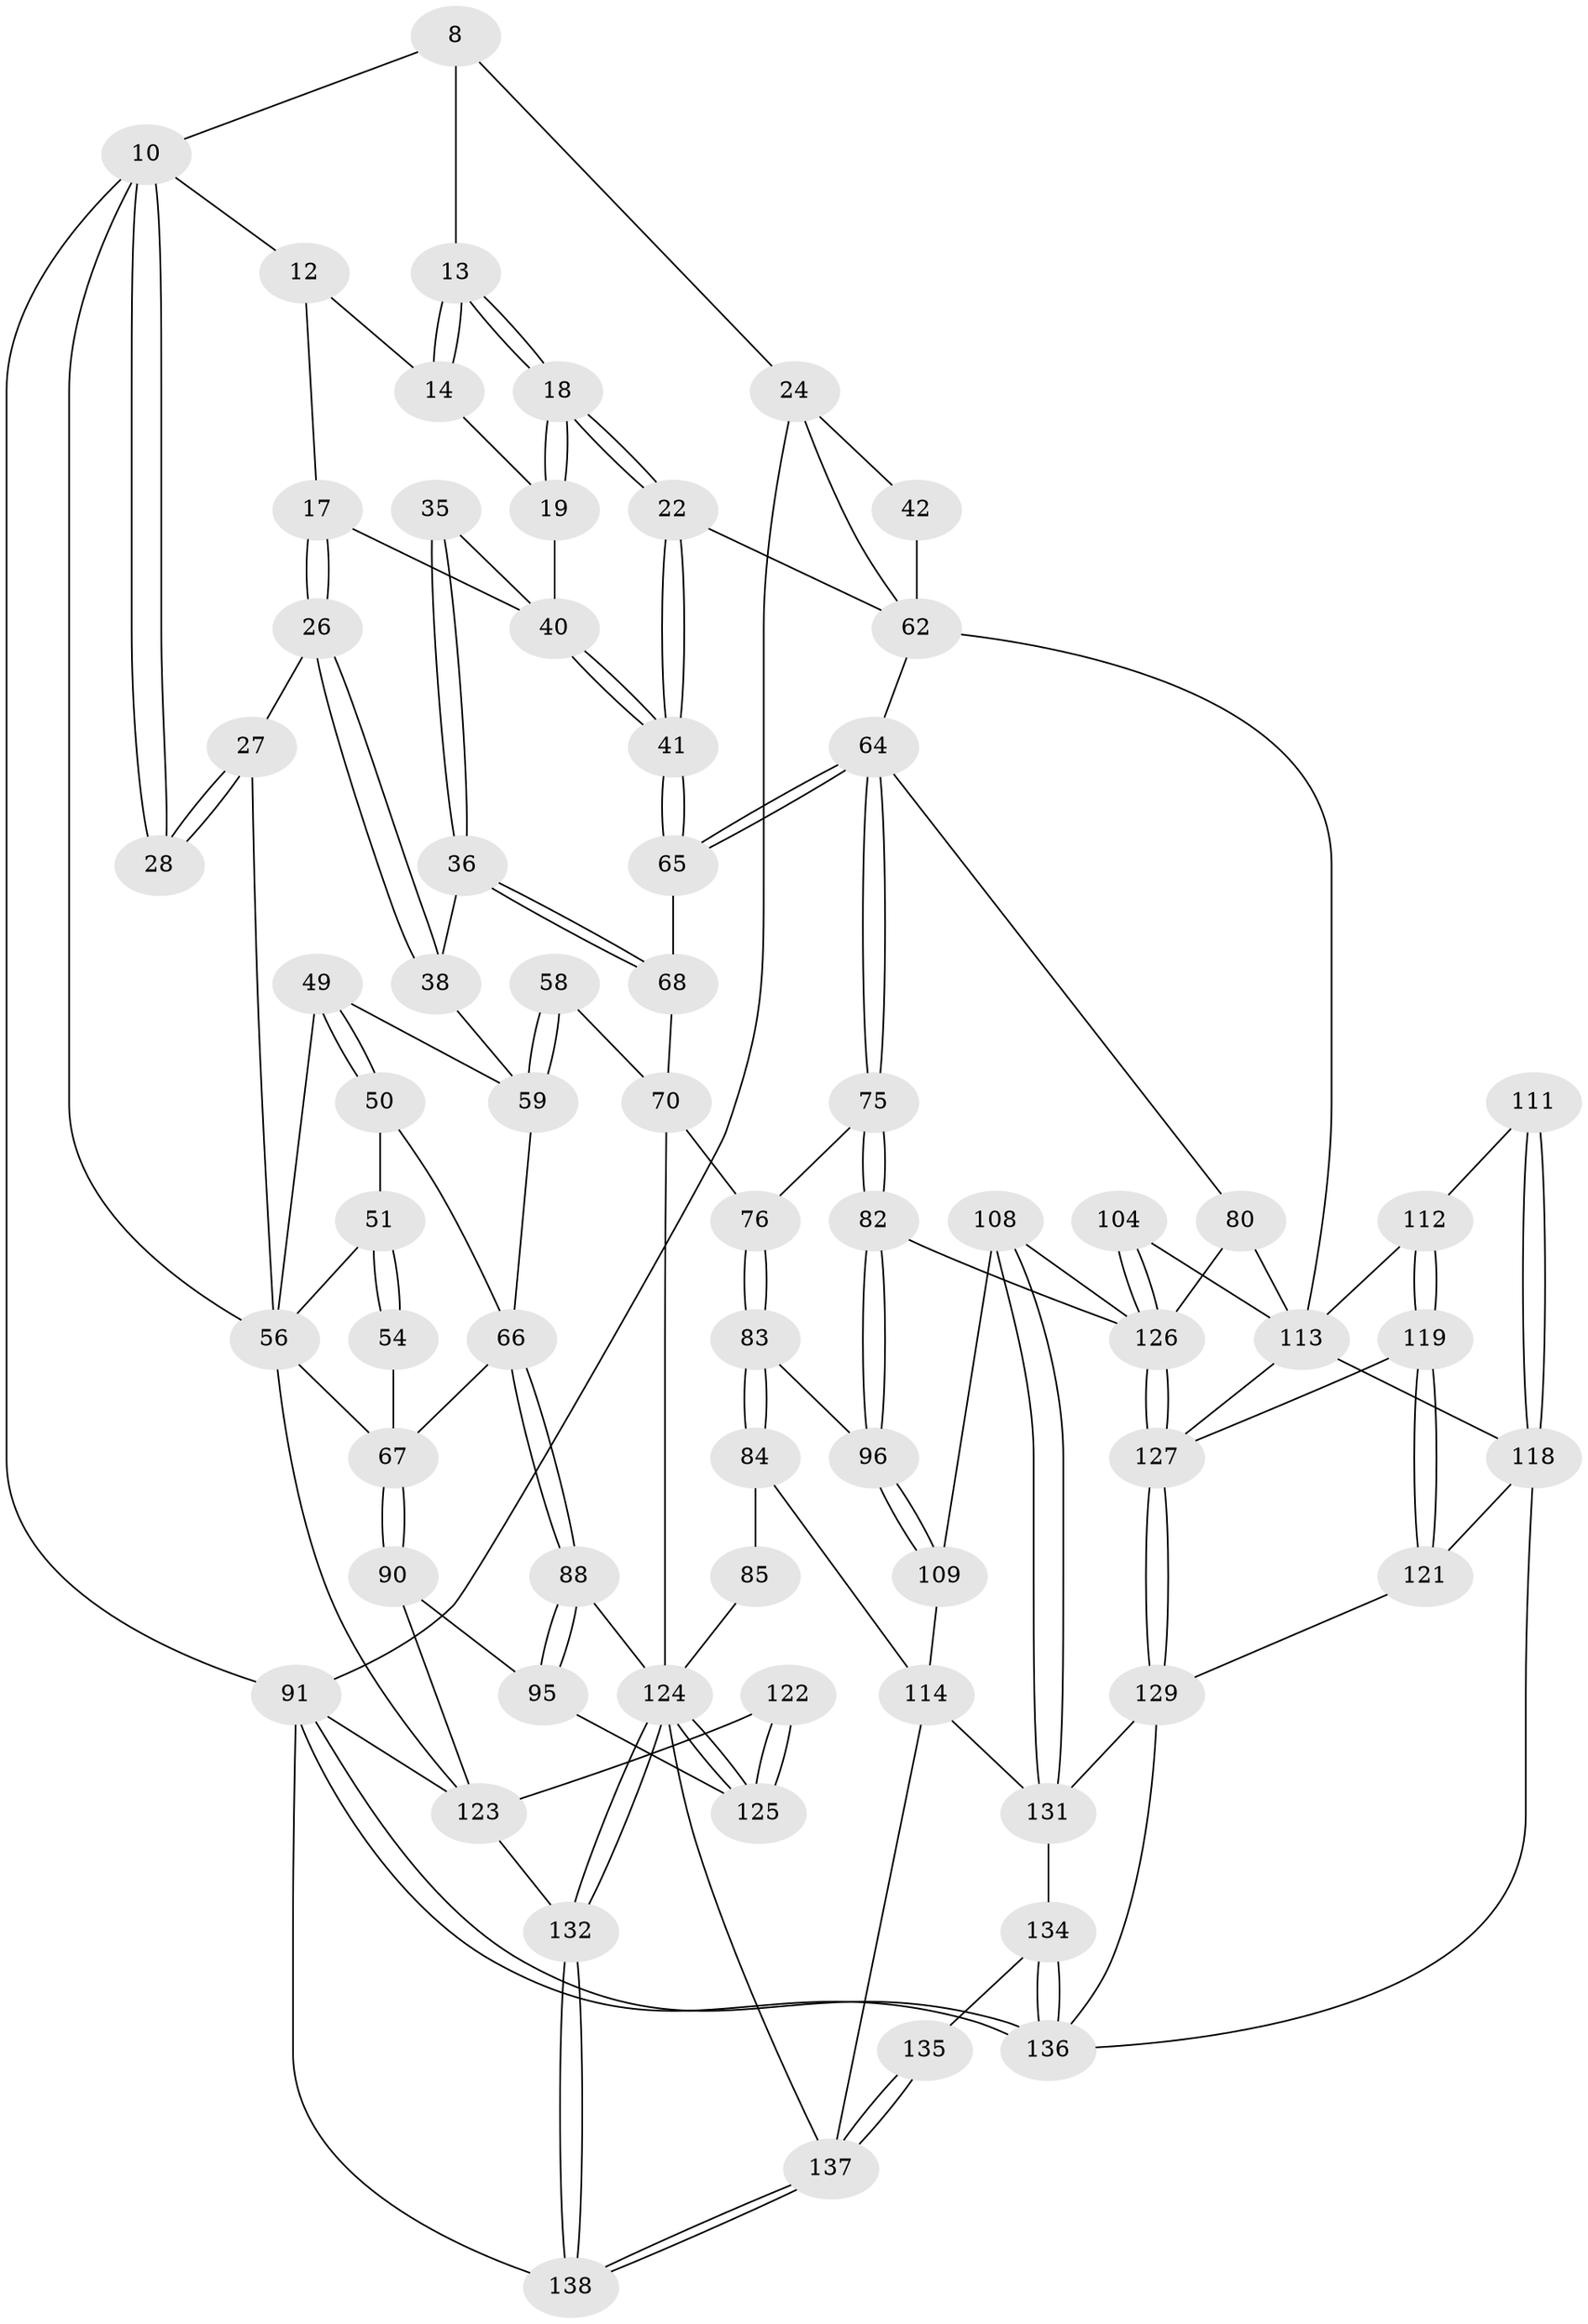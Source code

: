 // original degree distribution, {3: 0.021739130434782608, 6: 0.2246376811594203, 5: 0.5289855072463768, 4: 0.2246376811594203}
// Generated by graph-tools (version 1.1) at 2025/00/03/09/25 05:00:21]
// undirected, 69 vertices, 156 edges
graph export_dot {
graph [start="1"]
  node [color=gray90,style=filled];
  8 [pos="+0.7350878683262927+0.12111645299405316"];
  10 [pos="+0.17913317737153525+0.06963035733274267",super="+5+9"];
  12 [pos="+0.5353275420251282+0",super="+11"];
  13 [pos="+0.6232920654343833+0.1284035681289796"];
  14 [pos="+0.5398302750364667+0"];
  17 [pos="+0.32675604438929995+0.1587913151859811"];
  18 [pos="+0.6204964114568087+0.2642909108136301"];
  19 [pos="+0.5207644374448932+0.23841277860912127",super="+15"];
  22 [pos="+0.6396387218624283+0.28260520148461193"];
  24 [pos="+1+0",super="+23+7"];
  26 [pos="+0.24066547815181175+0.30113620438367955"];
  27 [pos="+0.20469083424449688+0.2941016102596317"];
  28 [pos="+0.19040156028751454+0.2500133413103222"];
  35 [pos="+0.35603437353072226+0.3654379321164881"];
  36 [pos="+0.3550544101452146+0.3666993424129583"];
  38 [pos="+0.24130182277431358+0.3017652081978546",super="+37"];
  40 [pos="+0.46972258821071294+0.34320984881485045",super="+39+34"];
  41 [pos="+0.5331903551782176+0.40442892616194526"];
  42 [pos="+0.8920996852255201+0.2977575027767011",super="+25"];
  49 [pos="+0.16219725943869623+0.3622317609064757"];
  50 [pos="+0.14680187125948135+0.3925365352744741"];
  51 [pos="+0.10074135677856143+0.39661537509501293",super="+48"];
  54 [pos="+0.0467141092410443+0.4119240189591444"];
  56 [pos="+0+0.4611126050837211",super="+29+31+33"];
  58 [pos="+0.20520665522562503+0.4876458459394432"];
  59 [pos="+0.1929091874883713+0.4939256742296057",super="+53+52+57"];
  62 [pos="+0.774028837739471+0.4427835608009511",super="+43+44+20+61"];
  64 [pos="+0.5368228352246339+0.44518010663133656",super="+63"];
  65 [pos="+0.5310936866103896+0.41677276503373967"];
  66 [pos="+0.18135880730681586+0.5113154414116483",super="+60"];
  67 [pos="+0.05040804213363052+0.49713796042530184",super="+55"];
  68 [pos="+0.36482329545531633+0.4140736772301088"];
  70 [pos="+0.30534025252226227+0.47124545342159185",super="+69"];
  75 [pos="+0.5138468686688001+0.528278502369716"];
  76 [pos="+0.41647331591542924+0.5219185381269608"];
  80 [pos="+0.6456210831976611+0.5675277076363916",super="+74"];
  82 [pos="+0.5532998395278931+0.5776690494962194"];
  83 [pos="+0.3632612966466028+0.602892886063716"];
  84 [pos="+0.3462690459472601+0.6235350022891484"];
  85 [pos="+0.3458239434683609+0.6236570987788684"];
  88 [pos="+0.18751616782428732+0.5317738686432282"];
  90 [pos="+0.059775158367486814+0.6634866363035145"];
  91 [pos="+1+1",super="+2+79"];
  95 [pos="+0.08670311855920027+0.6756183934204633"];
  96 [pos="+0.5304865184485427+0.6271134430114872"];
  104 [pos="+0.7085170949027578+0.7547415372437012"];
  108 [pos="+0.5408447264787052+0.743312839780504"];
  109 [pos="+0.4982948731101766+0.7236357589938439"];
  111 [pos="+0.874536221299899+0.6647359565302328"];
  112 [pos="+0.8511889259810059+0.7014796165773823"];
  113 [pos="+0.8332408042141505+0.7135623538442046",super="+103+89+72+71+73"];
  114 [pos="+0.41173407580630283+0.828728867041028",super="+110"];
  118 [pos="+0.9613646421888296+0.8040738166296113",super="+94+106"];
  119 [pos="+0.8579107094914052+0.7689803361971965"];
  121 [pos="+0.93100587898173+0.8243319549529114"];
  122 [pos="+0.09027550929232925+0.7631369887060614"];
  123 [pos="+0.011606091091968349+0.8145945282040857",super="+78"];
  124 [pos="+0.17108180554581393+0.9135312932734916",super="+117+100"];
  125 [pos="+0.15327154696948306+0.86271717871453",super="+98+99"];
  126 [pos="+0.7056962416866974+0.7664570860983503",super="+107+105"];
  127 [pos="+0.7235653216617584+0.8238847396926134",super="+120"];
  129 [pos="+0.7298101590274653+0.9288406414122722",super="+128"];
  131 [pos="+0.5795959935367845+0.8623104071325773",super="+130"];
  132 [pos="+0.16896675333474978+0.9173191934067259"];
  134 [pos="+0.6609337351700816+1"];
  135 [pos="+0.5703267764973843+1"];
  136 [pos="+0.7189932543876787+1",super="+133"];
  137 [pos="+0.23107435199440673+1",super="+116+115"];
  138 [pos="+0.02398924618733261+1"];
  8 -- 13;
  8 -- 10;
  8 -- 24;
  10 -- 28;
  10 -- 28;
  10 -- 12 [weight=2];
  10 -- 91 [weight=2];
  10 -- 56;
  12 -- 14;
  12 -- 17;
  13 -- 14;
  13 -- 14;
  13 -- 18;
  13 -- 18;
  14 -- 19;
  17 -- 26;
  17 -- 26;
  17 -- 40;
  18 -- 19;
  18 -- 19;
  18 -- 22;
  18 -- 22;
  19 -- 40 [weight=2];
  22 -- 41;
  22 -- 41;
  22 -- 62;
  24 -- 91 [weight=2];
  24 -- 62 [weight=2];
  24 -- 42;
  26 -- 27;
  26 -- 38;
  26 -- 38;
  27 -- 28;
  27 -- 28;
  27 -- 56;
  35 -- 36;
  35 -- 36;
  35 -- 40 [weight=2];
  36 -- 68;
  36 -- 68;
  36 -- 38;
  38 -- 59 [weight=2];
  40 -- 41;
  40 -- 41;
  41 -- 65;
  41 -- 65;
  42 -- 62 [weight=3];
  49 -- 50;
  49 -- 50;
  49 -- 56;
  49 -- 59;
  50 -- 51;
  50 -- 66;
  51 -- 54 [weight=2];
  51 -- 54;
  51 -- 56 [weight=2];
  54 -- 67;
  56 -- 67;
  56 -- 123;
  58 -- 59 [weight=2];
  58 -- 59;
  58 -- 70;
  59 -- 66;
  62 -- 64;
  62 -- 113 [weight=3];
  64 -- 65;
  64 -- 65;
  64 -- 75;
  64 -- 75;
  64 -- 80;
  65 -- 68;
  66 -- 67;
  66 -- 88;
  66 -- 88;
  67 -- 90;
  67 -- 90;
  68 -- 70;
  70 -- 76;
  70 -- 124;
  75 -- 76;
  75 -- 82;
  75 -- 82;
  76 -- 83;
  76 -- 83;
  80 -- 126;
  80 -- 113 [weight=2];
  82 -- 96;
  82 -- 96;
  82 -- 126;
  83 -- 84;
  83 -- 84;
  83 -- 96;
  84 -- 85;
  84 -- 114;
  85 -- 124 [weight=2];
  88 -- 95;
  88 -- 95;
  88 -- 124;
  90 -- 95;
  90 -- 123;
  91 -- 136 [weight=2];
  91 -- 136;
  91 -- 138;
  91 -- 123;
  95 -- 125;
  96 -- 109;
  96 -- 109;
  104 -- 126 [weight=2];
  104 -- 126;
  104 -- 113;
  108 -- 109;
  108 -- 131;
  108 -- 131;
  108 -- 126;
  109 -- 114;
  111 -- 112;
  111 -- 118 [weight=2];
  111 -- 118;
  112 -- 113;
  112 -- 119;
  112 -- 119;
  113 -- 127;
  113 -- 118 [weight=2];
  114 -- 131;
  114 -- 137;
  118 -- 121;
  118 -- 136;
  119 -- 121;
  119 -- 121;
  119 -- 127;
  121 -- 129;
  122 -- 123;
  122 -- 125 [weight=2];
  122 -- 125;
  123 -- 132;
  124 -- 125 [weight=2];
  124 -- 125;
  124 -- 132;
  124 -- 132;
  124 -- 137;
  126 -- 127;
  126 -- 127;
  127 -- 129;
  127 -- 129;
  129 -- 136;
  129 -- 131;
  131 -- 134;
  132 -- 138;
  132 -- 138;
  134 -- 135;
  134 -- 136;
  134 -- 136;
  135 -- 137 [weight=2];
  135 -- 137;
  137 -- 138;
  137 -- 138;
}
